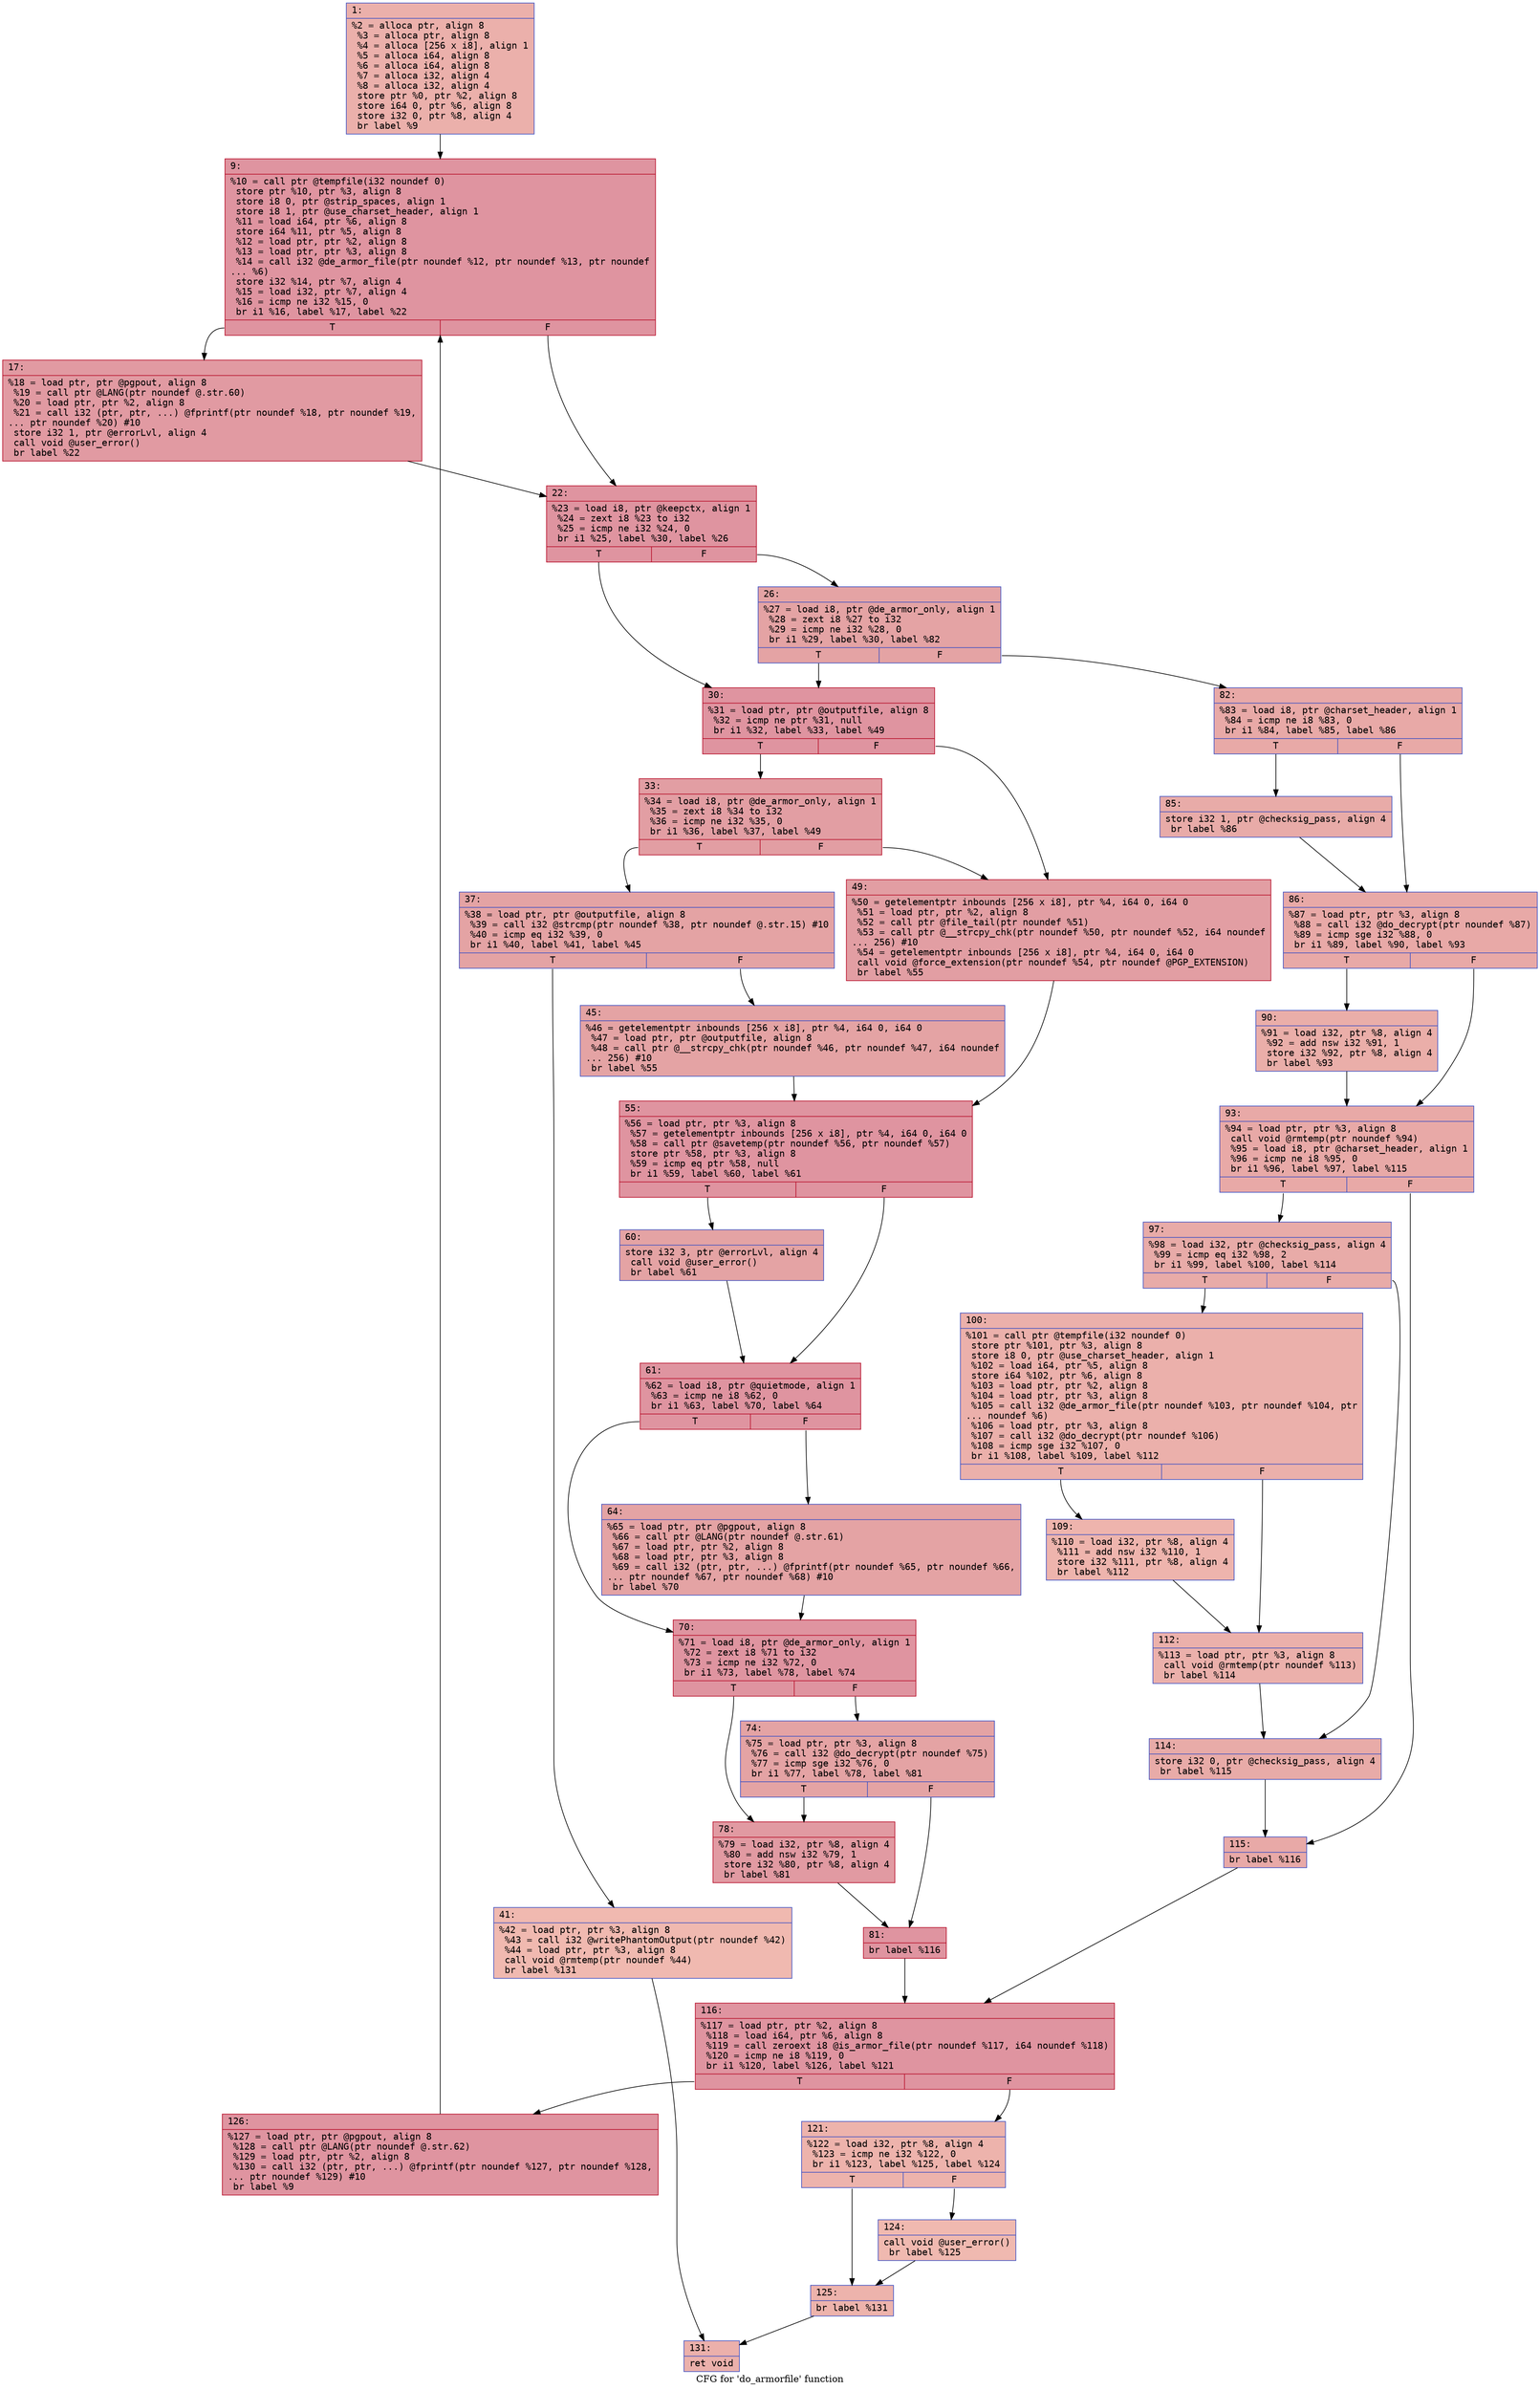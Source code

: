 digraph "CFG for 'do_armorfile' function" {
	label="CFG for 'do_armorfile' function";

	Node0x6000007abd40 [shape=record,color="#3d50c3ff", style=filled, fillcolor="#d24b4070" fontname="Courier",label="{1:\l|  %2 = alloca ptr, align 8\l  %3 = alloca ptr, align 8\l  %4 = alloca [256 x i8], align 1\l  %5 = alloca i64, align 8\l  %6 = alloca i64, align 8\l  %7 = alloca i32, align 4\l  %8 = alloca i32, align 4\l  store ptr %0, ptr %2, align 8\l  store i64 0, ptr %6, align 8\l  store i32 0, ptr %8, align 4\l  br label %9\l}"];
	Node0x6000007abd40 -> Node0x6000007abd90[tooltip="1 -> 9\nProbability 100.00%" ];
	Node0x6000007abd90 [shape=record,color="#b70d28ff", style=filled, fillcolor="#b70d2870" fontname="Courier",label="{9:\l|  %10 = call ptr @tempfile(i32 noundef 0)\l  store ptr %10, ptr %3, align 8\l  store i8 0, ptr @strip_spaces, align 1\l  store i8 1, ptr @use_charset_header, align 1\l  %11 = load i64, ptr %6, align 8\l  store i64 %11, ptr %5, align 8\l  %12 = load ptr, ptr %2, align 8\l  %13 = load ptr, ptr %3, align 8\l  %14 = call i32 @de_armor_file(ptr noundef %12, ptr noundef %13, ptr noundef\l... %6)\l  store i32 %14, ptr %7, align 4\l  %15 = load i32, ptr %7, align 4\l  %16 = icmp ne i32 %15, 0\l  br i1 %16, label %17, label %22\l|{<s0>T|<s1>F}}"];
	Node0x6000007abd90:s0 -> Node0x6000007abde0[tooltip="9 -> 17\nProbability 62.50%" ];
	Node0x6000007abd90:s1 -> Node0x6000007abe30[tooltip="9 -> 22\nProbability 37.50%" ];
	Node0x6000007abde0 [shape=record,color="#b70d28ff", style=filled, fillcolor="#bb1b2c70" fontname="Courier",label="{17:\l|  %18 = load ptr, ptr @pgpout, align 8\l  %19 = call ptr @LANG(ptr noundef @.str.60)\l  %20 = load ptr, ptr %2, align 8\l  %21 = call i32 (ptr, ptr, ...) @fprintf(ptr noundef %18, ptr noundef %19,\l... ptr noundef %20) #10\l  store i32 1, ptr @errorLvl, align 4\l  call void @user_error()\l  br label %22\l}"];
	Node0x6000007abde0 -> Node0x6000007abe30[tooltip="17 -> 22\nProbability 100.00%" ];
	Node0x6000007abe30 [shape=record,color="#b70d28ff", style=filled, fillcolor="#b70d2870" fontname="Courier",label="{22:\l|  %23 = load i8, ptr @keepctx, align 1\l  %24 = zext i8 %23 to i32\l  %25 = icmp ne i32 %24, 0\l  br i1 %25, label %30, label %26\l|{<s0>T|<s1>F}}"];
	Node0x6000007abe30:s0 -> Node0x6000007abed0[tooltip="22 -> 30\nProbability 62.50%" ];
	Node0x6000007abe30:s1 -> Node0x6000007abe80[tooltip="22 -> 26\nProbability 37.50%" ];
	Node0x6000007abe80 [shape=record,color="#3d50c3ff", style=filled, fillcolor="#c32e3170" fontname="Courier",label="{26:\l|  %27 = load i8, ptr @de_armor_only, align 1\l  %28 = zext i8 %27 to i32\l  %29 = icmp ne i32 %28, 0\l  br i1 %29, label %30, label %82\l|{<s0>T|<s1>F}}"];
	Node0x6000007abe80:s0 -> Node0x6000007abed0[tooltip="26 -> 30\nProbability 62.50%" ];
	Node0x6000007abe80:s1 -> Node0x6000007a4370[tooltip="26 -> 82\nProbability 37.50%" ];
	Node0x6000007abed0 [shape=record,color="#b70d28ff", style=filled, fillcolor="#b70d2870" fontname="Courier",label="{30:\l|  %31 = load ptr, ptr @outputfile, align 8\l  %32 = icmp ne ptr %31, null\l  br i1 %32, label %33, label %49\l|{<s0>T|<s1>F}}"];
	Node0x6000007abed0:s0 -> Node0x6000007abf20[tooltip="30 -> 33\nProbability 62.50%" ];
	Node0x6000007abed0:s1 -> Node0x6000007a40a0[tooltip="30 -> 49\nProbability 37.50%" ];
	Node0x6000007abf20 [shape=record,color="#b70d28ff", style=filled, fillcolor="#be242e70" fontname="Courier",label="{33:\l|  %34 = load i8, ptr @de_armor_only, align 1\l  %35 = zext i8 %34 to i32\l  %36 = icmp ne i32 %35, 0\l  br i1 %36, label %37, label %49\l|{<s0>T|<s1>F}}"];
	Node0x6000007abf20:s0 -> Node0x6000007abf70[tooltip="33 -> 37\nProbability 62.50%" ];
	Node0x6000007abf20:s1 -> Node0x6000007a40a0[tooltip="33 -> 49\nProbability 37.50%" ];
	Node0x6000007abf70 [shape=record,color="#3d50c3ff", style=filled, fillcolor="#c32e3170" fontname="Courier",label="{37:\l|  %38 = load ptr, ptr @outputfile, align 8\l  %39 = call i32 @strcmp(ptr noundef %38, ptr noundef @.str.15) #10\l  %40 = icmp eq i32 %39, 0\l  br i1 %40, label %41, label %45\l|{<s0>T|<s1>F}}"];
	Node0x6000007abf70:s0 -> Node0x6000007a4000[tooltip="37 -> 41\nProbability 3.12%" ];
	Node0x6000007abf70:s1 -> Node0x6000007a4050[tooltip="37 -> 45\nProbability 96.88%" ];
	Node0x6000007a4000 [shape=record,color="#3d50c3ff", style=filled, fillcolor="#de614d70" fontname="Courier",label="{41:\l|  %42 = load ptr, ptr %3, align 8\l  %43 = call i32 @writePhantomOutput(ptr noundef %42)\l  %44 = load ptr, ptr %3, align 8\l  call void @rmtemp(ptr noundef %44)\l  br label %131\l}"];
	Node0x6000007a4000 -> Node0x6000007a4870[tooltip="41 -> 131\nProbability 100.00%" ];
	Node0x6000007a4050 [shape=record,color="#3d50c3ff", style=filled, fillcolor="#c32e3170" fontname="Courier",label="{45:\l|  %46 = getelementptr inbounds [256 x i8], ptr %4, i64 0, i64 0\l  %47 = load ptr, ptr @outputfile, align 8\l  %48 = call ptr @__strcpy_chk(ptr noundef %46, ptr noundef %47, i64 noundef\l... 256) #10\l  br label %55\l}"];
	Node0x6000007a4050 -> Node0x6000007a40f0[tooltip="45 -> 55\nProbability 100.00%" ];
	Node0x6000007a40a0 [shape=record,color="#b70d28ff", style=filled, fillcolor="#be242e70" fontname="Courier",label="{49:\l|  %50 = getelementptr inbounds [256 x i8], ptr %4, i64 0, i64 0\l  %51 = load ptr, ptr %2, align 8\l  %52 = call ptr @file_tail(ptr noundef %51)\l  %53 = call ptr @__strcpy_chk(ptr noundef %50, ptr noundef %52, i64 noundef\l... 256) #10\l  %54 = getelementptr inbounds [256 x i8], ptr %4, i64 0, i64 0\l  call void @force_extension(ptr noundef %54, ptr noundef @PGP_EXTENSION)\l  br label %55\l}"];
	Node0x6000007a40a0 -> Node0x6000007a40f0[tooltip="49 -> 55\nProbability 100.00%" ];
	Node0x6000007a40f0 [shape=record,color="#b70d28ff", style=filled, fillcolor="#b70d2870" fontname="Courier",label="{55:\l|  %56 = load ptr, ptr %3, align 8\l  %57 = getelementptr inbounds [256 x i8], ptr %4, i64 0, i64 0\l  %58 = call ptr @savetemp(ptr noundef %56, ptr noundef %57)\l  store ptr %58, ptr %3, align 8\l  %59 = icmp eq ptr %58, null\l  br i1 %59, label %60, label %61\l|{<s0>T|<s1>F}}"];
	Node0x6000007a40f0:s0 -> Node0x6000007a4140[tooltip="55 -> 60\nProbability 37.50%" ];
	Node0x6000007a40f0:s1 -> Node0x6000007a4190[tooltip="55 -> 61\nProbability 62.50%" ];
	Node0x6000007a4140 [shape=record,color="#3d50c3ff", style=filled, fillcolor="#c32e3170" fontname="Courier",label="{60:\l|  store i32 3, ptr @errorLvl, align 4\l  call void @user_error()\l  br label %61\l}"];
	Node0x6000007a4140 -> Node0x6000007a4190[tooltip="60 -> 61\nProbability 100.00%" ];
	Node0x6000007a4190 [shape=record,color="#b70d28ff", style=filled, fillcolor="#b70d2870" fontname="Courier",label="{61:\l|  %62 = load i8, ptr @quietmode, align 1\l  %63 = icmp ne i8 %62, 0\l  br i1 %63, label %70, label %64\l|{<s0>T|<s1>F}}"];
	Node0x6000007a4190:s0 -> Node0x6000007a4230[tooltip="61 -> 70\nProbability 62.50%" ];
	Node0x6000007a4190:s1 -> Node0x6000007a41e0[tooltip="61 -> 64\nProbability 37.50%" ];
	Node0x6000007a41e0 [shape=record,color="#3d50c3ff", style=filled, fillcolor="#c32e3170" fontname="Courier",label="{64:\l|  %65 = load ptr, ptr @pgpout, align 8\l  %66 = call ptr @LANG(ptr noundef @.str.61)\l  %67 = load ptr, ptr %2, align 8\l  %68 = load ptr, ptr %3, align 8\l  %69 = call i32 (ptr, ptr, ...) @fprintf(ptr noundef %65, ptr noundef %66,\l... ptr noundef %67, ptr noundef %68) #10\l  br label %70\l}"];
	Node0x6000007a41e0 -> Node0x6000007a4230[tooltip="64 -> 70\nProbability 100.00%" ];
	Node0x6000007a4230 [shape=record,color="#b70d28ff", style=filled, fillcolor="#b70d2870" fontname="Courier",label="{70:\l|  %71 = load i8, ptr @de_armor_only, align 1\l  %72 = zext i8 %71 to i32\l  %73 = icmp ne i32 %72, 0\l  br i1 %73, label %78, label %74\l|{<s0>T|<s1>F}}"];
	Node0x6000007a4230:s0 -> Node0x6000007a42d0[tooltip="70 -> 78\nProbability 62.50%" ];
	Node0x6000007a4230:s1 -> Node0x6000007a4280[tooltip="70 -> 74\nProbability 37.50%" ];
	Node0x6000007a4280 [shape=record,color="#3d50c3ff", style=filled, fillcolor="#c32e3170" fontname="Courier",label="{74:\l|  %75 = load ptr, ptr %3, align 8\l  %76 = call i32 @do_decrypt(ptr noundef %75)\l  %77 = icmp sge i32 %76, 0\l  br i1 %77, label %78, label %81\l|{<s0>T|<s1>F}}"];
	Node0x6000007a4280:s0 -> Node0x6000007a42d0[tooltip="74 -> 78\nProbability 50.00%" ];
	Node0x6000007a4280:s1 -> Node0x6000007a4320[tooltip="74 -> 81\nProbability 50.00%" ];
	Node0x6000007a42d0 [shape=record,color="#b70d28ff", style=filled, fillcolor="#bb1b2c70" fontname="Courier",label="{78:\l|  %79 = load i32, ptr %8, align 4\l  %80 = add nsw i32 %79, 1\l  store i32 %80, ptr %8, align 4\l  br label %81\l}"];
	Node0x6000007a42d0 -> Node0x6000007a4320[tooltip="78 -> 81\nProbability 100.00%" ];
	Node0x6000007a4320 [shape=record,color="#b70d28ff", style=filled, fillcolor="#b70d2870" fontname="Courier",label="{81:\l|  br label %116\l}"];
	Node0x6000007a4320 -> Node0x6000007a46e0[tooltip="81 -> 116\nProbability 100.00%" ];
	Node0x6000007a4370 [shape=record,color="#3d50c3ff", style=filled, fillcolor="#ca3b3770" fontname="Courier",label="{82:\l|  %83 = load i8, ptr @charset_header, align 1\l  %84 = icmp ne i8 %83, 0\l  br i1 %84, label %85, label %86\l|{<s0>T|<s1>F}}"];
	Node0x6000007a4370:s0 -> Node0x6000007a43c0[tooltip="82 -> 85\nProbability 62.50%" ];
	Node0x6000007a4370:s1 -> Node0x6000007a4410[tooltip="82 -> 86\nProbability 37.50%" ];
	Node0x6000007a43c0 [shape=record,color="#3d50c3ff", style=filled, fillcolor="#cc403a70" fontname="Courier",label="{85:\l|  store i32 1, ptr @checksig_pass, align 4\l  br label %86\l}"];
	Node0x6000007a43c0 -> Node0x6000007a4410[tooltip="85 -> 86\nProbability 100.00%" ];
	Node0x6000007a4410 [shape=record,color="#3d50c3ff", style=filled, fillcolor="#ca3b3770" fontname="Courier",label="{86:\l|  %87 = load ptr, ptr %3, align 8\l  %88 = call i32 @do_decrypt(ptr noundef %87)\l  %89 = icmp sge i32 %88, 0\l  br i1 %89, label %90, label %93\l|{<s0>T|<s1>F}}"];
	Node0x6000007a4410:s0 -> Node0x6000007a4460[tooltip="86 -> 90\nProbability 50.00%" ];
	Node0x6000007a4410:s1 -> Node0x6000007a44b0[tooltip="86 -> 93\nProbability 50.00%" ];
	Node0x6000007a4460 [shape=record,color="#3d50c3ff", style=filled, fillcolor="#d0473d70" fontname="Courier",label="{90:\l|  %91 = load i32, ptr %8, align 4\l  %92 = add nsw i32 %91, 1\l  store i32 %92, ptr %8, align 4\l  br label %93\l}"];
	Node0x6000007a4460 -> Node0x6000007a44b0[tooltip="90 -> 93\nProbability 100.00%" ];
	Node0x6000007a44b0 [shape=record,color="#3d50c3ff", style=filled, fillcolor="#ca3b3770" fontname="Courier",label="{93:\l|  %94 = load ptr, ptr %3, align 8\l  call void @rmtemp(ptr noundef %94)\l  %95 = load i8, ptr @charset_header, align 1\l  %96 = icmp ne i8 %95, 0\l  br i1 %96, label %97, label %115\l|{<s0>T|<s1>F}}"];
	Node0x6000007a44b0:s0 -> Node0x6000007a4500[tooltip="93 -> 97\nProbability 62.50%" ];
	Node0x6000007a44b0:s1 -> Node0x6000007a4690[tooltip="93 -> 115\nProbability 37.50%" ];
	Node0x6000007a4500 [shape=record,color="#3d50c3ff", style=filled, fillcolor="#cc403a70" fontname="Courier",label="{97:\l|  %98 = load i32, ptr @checksig_pass, align 4\l  %99 = icmp eq i32 %98, 2\l  br i1 %99, label %100, label %114\l|{<s0>T|<s1>F}}"];
	Node0x6000007a4500:s0 -> Node0x6000007a4550[tooltip="97 -> 100\nProbability 50.00%" ];
	Node0x6000007a4500:s1 -> Node0x6000007a4640[tooltip="97 -> 114\nProbability 50.00%" ];
	Node0x6000007a4550 [shape=record,color="#3d50c3ff", style=filled, fillcolor="#d24b4070" fontname="Courier",label="{100:\l|  %101 = call ptr @tempfile(i32 noundef 0)\l  store ptr %101, ptr %3, align 8\l  store i8 0, ptr @use_charset_header, align 1\l  %102 = load i64, ptr %5, align 8\l  store i64 %102, ptr %6, align 8\l  %103 = load ptr, ptr %2, align 8\l  %104 = load ptr, ptr %3, align 8\l  %105 = call i32 @de_armor_file(ptr noundef %103, ptr noundef %104, ptr\l... noundef %6)\l  %106 = load ptr, ptr %3, align 8\l  %107 = call i32 @do_decrypt(ptr noundef %106)\l  %108 = icmp sge i32 %107, 0\l  br i1 %108, label %109, label %112\l|{<s0>T|<s1>F}}"];
	Node0x6000007a4550:s0 -> Node0x6000007a45a0[tooltip="100 -> 109\nProbability 50.00%" ];
	Node0x6000007a4550:s1 -> Node0x6000007a45f0[tooltip="100 -> 112\nProbability 50.00%" ];
	Node0x6000007a45a0 [shape=record,color="#3d50c3ff", style=filled, fillcolor="#d8564670" fontname="Courier",label="{109:\l|  %110 = load i32, ptr %8, align 4\l  %111 = add nsw i32 %110, 1\l  store i32 %111, ptr %8, align 4\l  br label %112\l}"];
	Node0x6000007a45a0 -> Node0x6000007a45f0[tooltip="109 -> 112\nProbability 100.00%" ];
	Node0x6000007a45f0 [shape=record,color="#3d50c3ff", style=filled, fillcolor="#d24b4070" fontname="Courier",label="{112:\l|  %113 = load ptr, ptr %3, align 8\l  call void @rmtemp(ptr noundef %113)\l  br label %114\l}"];
	Node0x6000007a45f0 -> Node0x6000007a4640[tooltip="112 -> 114\nProbability 100.00%" ];
	Node0x6000007a4640 [shape=record,color="#3d50c3ff", style=filled, fillcolor="#cc403a70" fontname="Courier",label="{114:\l|  store i32 0, ptr @checksig_pass, align 4\l  br label %115\l}"];
	Node0x6000007a4640 -> Node0x6000007a4690[tooltip="114 -> 115\nProbability 100.00%" ];
	Node0x6000007a4690 [shape=record,color="#3d50c3ff", style=filled, fillcolor="#ca3b3770" fontname="Courier",label="{115:\l|  br label %116\l}"];
	Node0x6000007a4690 -> Node0x6000007a46e0[tooltip="115 -> 116\nProbability 100.00%" ];
	Node0x6000007a46e0 [shape=record,color="#b70d28ff", style=filled, fillcolor="#b70d2870" fontname="Courier",label="{116:\l|  %117 = load ptr, ptr %2, align 8\l  %118 = load i64, ptr %6, align 8\l  %119 = call zeroext i8 @is_armor_file(ptr noundef %117, i64 noundef %118)\l  %120 = icmp ne i8 %119, 0\l  br i1 %120, label %126, label %121\l|{<s0>T|<s1>F}}"];
	Node0x6000007a46e0:s0 -> Node0x6000007a4820[tooltip="116 -> 126\nProbability 96.88%" ];
	Node0x6000007a46e0:s1 -> Node0x6000007a4730[tooltip="116 -> 121\nProbability 3.12%" ];
	Node0x6000007a4730 [shape=record,color="#3d50c3ff", style=filled, fillcolor="#d6524470" fontname="Courier",label="{121:\l|  %122 = load i32, ptr %8, align 4\l  %123 = icmp ne i32 %122, 0\l  br i1 %123, label %125, label %124\l|{<s0>T|<s1>F}}"];
	Node0x6000007a4730:s0 -> Node0x6000007a47d0[tooltip="121 -> 125\nProbability 62.50%" ];
	Node0x6000007a4730:s1 -> Node0x6000007a4780[tooltip="121 -> 124\nProbability 37.50%" ];
	Node0x6000007a4780 [shape=record,color="#3d50c3ff", style=filled, fillcolor="#de614d70" fontname="Courier",label="{124:\l|  call void @user_error()\l  br label %125\l}"];
	Node0x6000007a4780 -> Node0x6000007a47d0[tooltip="124 -> 125\nProbability 100.00%" ];
	Node0x6000007a47d0 [shape=record,color="#3d50c3ff", style=filled, fillcolor="#d6524470" fontname="Courier",label="{125:\l|  br label %131\l}"];
	Node0x6000007a47d0 -> Node0x6000007a4870[tooltip="125 -> 131\nProbability 100.00%" ];
	Node0x6000007a4820 [shape=record,color="#b70d28ff", style=filled, fillcolor="#b70d2870" fontname="Courier",label="{126:\l|  %127 = load ptr, ptr @pgpout, align 8\l  %128 = call ptr @LANG(ptr noundef @.str.62)\l  %129 = load ptr, ptr %2, align 8\l  %130 = call i32 (ptr, ptr, ...) @fprintf(ptr noundef %127, ptr noundef %128,\l... ptr noundef %129) #10\l  br label %9\l}"];
	Node0x6000007a4820 -> Node0x6000007abd90[tooltip="126 -> 9\nProbability 100.00%" ];
	Node0x6000007a4870 [shape=record,color="#3d50c3ff", style=filled, fillcolor="#d24b4070" fontname="Courier",label="{131:\l|  ret void\l}"];
}
